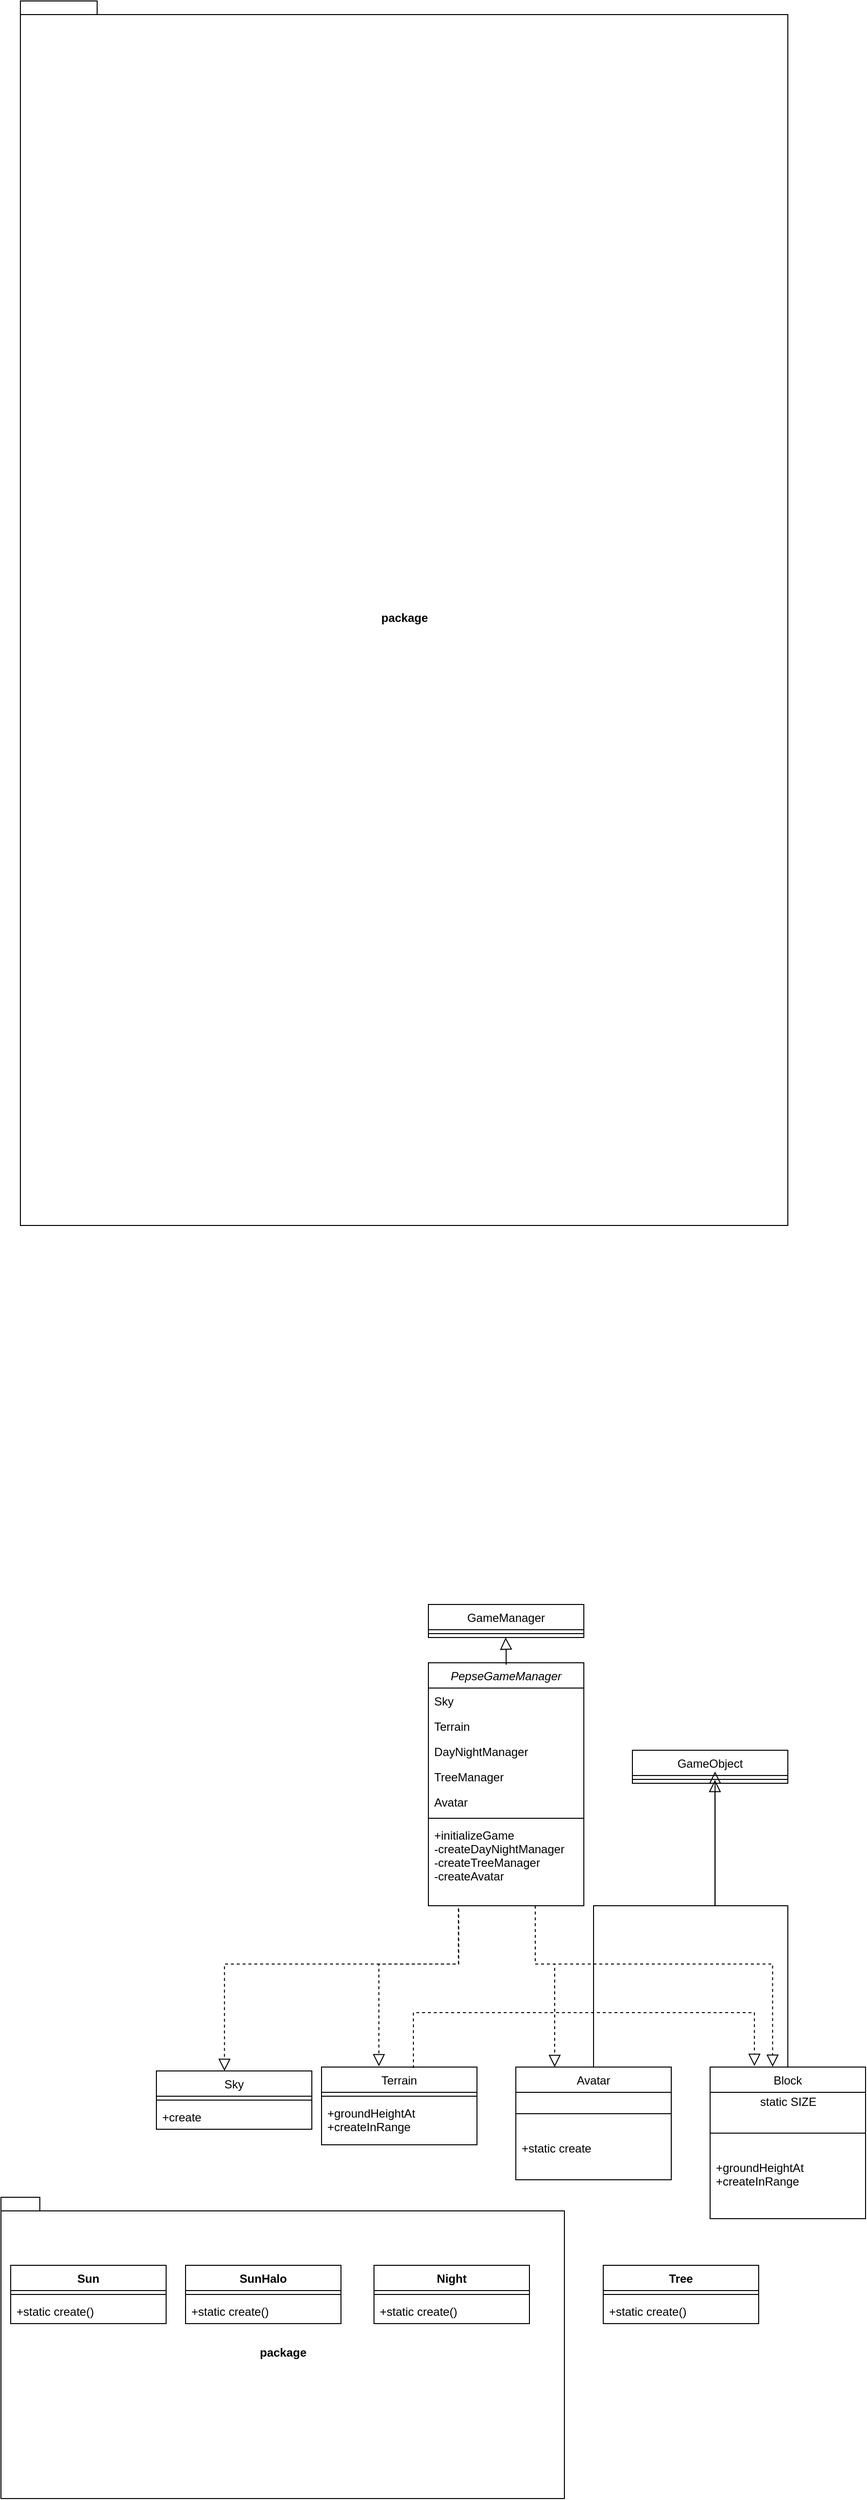 <mxfile version="15.8.7" type="device"><diagram id="C5RBs43oDa-KdzZeNtuy" name="Page-1"><mxGraphModel dx="1944" dy="3108" grid="1" gridSize="10" guides="1" tooltips="1" connect="1" arrows="1" fold="1" page="1" pageScale="1" pageWidth="827" pageHeight="1169" math="0" shadow="0"><root><mxCell id="WIyWlLk6GJQsqaUBKTNV-0"/><mxCell id="WIyWlLk6GJQsqaUBKTNV-1" parent="WIyWlLk6GJQsqaUBKTNV-0"/><mxCell id="zkfFHV4jXpPFQw0GAbJ--0" value="PepseGameManager" style="swimlane;fontStyle=2;align=center;verticalAlign=top;childLayout=stackLayout;horizontal=1;startSize=26;horizontalStack=0;resizeParent=1;resizeLast=0;collapsible=1;marginBottom=0;rounded=0;shadow=0;strokeWidth=1;" parent="WIyWlLk6GJQsqaUBKTNV-1" vertex="1"><mxGeometry x="310" y="-260" width="160" height="250" as="geometry"><mxRectangle x="230" y="140" width="160" height="26" as="alternateBounds"/></mxGeometry></mxCell><mxCell id="zkfFHV4jXpPFQw0GAbJ--1" value="Sky   " style="text;align=left;verticalAlign=top;spacingLeft=4;spacingRight=4;overflow=hidden;rotatable=0;points=[[0,0.5],[1,0.5]];portConstraint=eastwest;" parent="zkfFHV4jXpPFQw0GAbJ--0" vertex="1"><mxGeometry y="26" width="160" height="26" as="geometry"/></mxCell><mxCell id="zkfFHV4jXpPFQw0GAbJ--2" value="Terrain" style="text;align=left;verticalAlign=top;spacingLeft=4;spacingRight=4;overflow=hidden;rotatable=0;points=[[0,0.5],[1,0.5]];portConstraint=eastwest;rounded=0;shadow=0;html=0;" parent="zkfFHV4jXpPFQw0GAbJ--0" vertex="1"><mxGeometry y="52" width="160" height="26" as="geometry"/></mxCell><mxCell id="zkfFHV4jXpPFQw0GAbJ--3" value="DayNightManager" style="text;align=left;verticalAlign=top;spacingLeft=4;spacingRight=4;overflow=hidden;rotatable=0;points=[[0,0.5],[1,0.5]];portConstraint=eastwest;rounded=0;shadow=0;html=0;" parent="zkfFHV4jXpPFQw0GAbJ--0" vertex="1"><mxGeometry y="78" width="160" height="26" as="geometry"/></mxCell><mxCell id="Mqb6ByvQdHHBxqfatlpw-3" value="TreeManager" style="text;align=left;verticalAlign=top;spacingLeft=4;spacingRight=4;overflow=hidden;rotatable=0;points=[[0,0.5],[1,0.5]];portConstraint=eastwest;rounded=0;shadow=0;html=0;" parent="zkfFHV4jXpPFQw0GAbJ--0" vertex="1"><mxGeometry y="104" width="160" height="26" as="geometry"/></mxCell><mxCell id="Mqb6ByvQdHHBxqfatlpw-1" value="Avatar" style="text;align=left;verticalAlign=top;spacingLeft=4;spacingRight=4;overflow=hidden;rotatable=0;points=[[0,0.5],[1,0.5]];portConstraint=eastwest;rounded=0;shadow=0;html=0;" parent="zkfFHV4jXpPFQw0GAbJ--0" vertex="1"><mxGeometry y="130" width="160" height="26" as="geometry"/></mxCell><mxCell id="zkfFHV4jXpPFQw0GAbJ--4" value="" style="line;html=1;strokeWidth=1;align=left;verticalAlign=middle;spacingTop=-1;spacingLeft=3;spacingRight=3;rotatable=0;labelPosition=right;points=[];portConstraint=eastwest;" parent="zkfFHV4jXpPFQw0GAbJ--0" vertex="1"><mxGeometry y="156" width="160" height="8" as="geometry"/></mxCell><mxCell id="zkfFHV4jXpPFQw0GAbJ--5" value="+initializeGame&#10;-createDayNightManager&#10;-createTreeManager&#10;-createAvatar" style="text;align=left;verticalAlign=top;spacingLeft=4;spacingRight=4;overflow=hidden;rotatable=0;points=[[0,0.5],[1,0.5]];portConstraint=eastwest;" parent="zkfFHV4jXpPFQw0GAbJ--0" vertex="1"><mxGeometry y="164" width="160" height="86" as="geometry"/></mxCell><mxCell id="zkfFHV4jXpPFQw0GAbJ--17" value="Sky" style="swimlane;fontStyle=0;align=center;verticalAlign=top;childLayout=stackLayout;horizontal=1;startSize=26;horizontalStack=0;resizeParent=1;resizeLast=0;collapsible=1;marginBottom=0;rounded=0;shadow=0;strokeWidth=1;" parent="WIyWlLk6GJQsqaUBKTNV-1" vertex="1"><mxGeometry x="30" y="160" width="160" height="60" as="geometry"><mxRectangle x="550" y="140" width="160" height="26" as="alternateBounds"/></mxGeometry></mxCell><mxCell id="zkfFHV4jXpPFQw0GAbJ--23" value="" style="line;html=1;strokeWidth=1;align=left;verticalAlign=middle;spacingTop=-1;spacingLeft=3;spacingRight=3;rotatable=0;labelPosition=right;points=[];portConstraint=eastwest;" parent="zkfFHV4jXpPFQw0GAbJ--17" vertex="1"><mxGeometry y="26" width="160" height="8" as="geometry"/></mxCell><mxCell id="zkfFHV4jXpPFQw0GAbJ--24" value="+create" style="text;align=left;verticalAlign=top;spacingLeft=4;spacingRight=4;overflow=hidden;rotatable=0;points=[[0,0.5],[1,0.5]];portConstraint=eastwest;" parent="zkfFHV4jXpPFQw0GAbJ--17" vertex="1"><mxGeometry y="34" width="160" height="26" as="geometry"/></mxCell><mxCell id="Mqb6ByvQdHHBxqfatlpw-4" value="" style="endArrow=block;endSize=10;endFill=0;shadow=0;strokeWidth=1;rounded=0;edgeStyle=elbowEdgeStyle;elbow=vertical;" parent="WIyWlLk6GJQsqaUBKTNV-1" edge="1"><mxGeometry width="160" relative="1" as="geometry"><mxPoint x="390" y="-258" as="sourcePoint"/><mxPoint x="389.5" y="-286" as="targetPoint"/></mxGeometry></mxCell><mxCell id="Mqb6ByvQdHHBxqfatlpw-5" value="GameManager" style="swimlane;fontStyle=0;align=center;verticalAlign=top;childLayout=stackLayout;horizontal=1;startSize=26;horizontalStack=0;resizeParent=1;resizeLast=0;collapsible=1;marginBottom=0;rounded=0;shadow=0;strokeWidth=1;" parent="WIyWlLk6GJQsqaUBKTNV-1" vertex="1"><mxGeometry x="310" y="-320" width="160" height="34" as="geometry"><mxRectangle x="340" y="380" width="170" height="26" as="alternateBounds"/></mxGeometry></mxCell><mxCell id="Mqb6ByvQdHHBxqfatlpw-7" value="" style="line;html=1;strokeWidth=1;align=left;verticalAlign=middle;spacingTop=-1;spacingLeft=3;spacingRight=3;rotatable=0;labelPosition=right;points=[];portConstraint=eastwest;" parent="Mqb6ByvQdHHBxqfatlpw-5" vertex="1"><mxGeometry y="26" width="160" height="8" as="geometry"/></mxCell><mxCell id="Mqb6ByvQdHHBxqfatlpw-8" value="" style="endArrow=block;endSize=10;endFill=0;shadow=0;strokeWidth=1;rounded=0;edgeStyle=elbowEdgeStyle;elbow=vertical;exitX=0.5;exitY=0;exitDx=0;exitDy=0;entryX=0.531;entryY=0.565;entryDx=0;entryDy=0;entryPerimeter=0;" parent="WIyWlLk6GJQsqaUBKTNV-1" source="Mqb6ByvQdHHBxqfatlpw-28" edge="1" target="Mqb6ByvQdHHBxqfatlpw-10"><mxGeometry width="160" relative="1" as="geometry"><mxPoint x="549.5" y="20" as="sourcePoint"/><mxPoint x="549.5" y="-140" as="targetPoint"/><Array as="points"><mxPoint x="640" y="-10"/><mxPoint x="540" y="-40"/></Array></mxGeometry></mxCell><mxCell id="Mqb6ByvQdHHBxqfatlpw-9" value="GameObject" style="swimlane;fontStyle=0;align=center;verticalAlign=top;childLayout=stackLayout;horizontal=1;startSize=26;horizontalStack=0;resizeParent=1;resizeLast=0;collapsible=1;marginBottom=0;rounded=0;shadow=0;strokeWidth=1;" parent="WIyWlLk6GJQsqaUBKTNV-1" vertex="1"><mxGeometry x="520" y="-170" width="160" height="34" as="geometry"><mxRectangle x="340" y="380" width="170" height="26" as="alternateBounds"/></mxGeometry></mxCell><mxCell id="Mqb6ByvQdHHBxqfatlpw-10" value="" style="line;html=1;strokeWidth=1;align=left;verticalAlign=middle;spacingTop=-1;spacingLeft=3;spacingRight=3;rotatable=0;labelPosition=right;points=[];portConstraint=eastwest;" parent="Mqb6ByvQdHHBxqfatlpw-9" vertex="1"><mxGeometry y="26" width="160" height="8" as="geometry"/></mxCell><mxCell id="Mqb6ByvQdHHBxqfatlpw-13" value="Terrain" style="swimlane;fontStyle=0;align=center;verticalAlign=top;childLayout=stackLayout;horizontal=1;startSize=26;horizontalStack=0;resizeParent=1;resizeLast=0;collapsible=1;marginBottom=0;rounded=0;shadow=0;strokeWidth=1;" parent="WIyWlLk6GJQsqaUBKTNV-1" vertex="1"><mxGeometry x="200" y="156" width="160" height="80" as="geometry"><mxRectangle x="550" y="140" width="160" height="26" as="alternateBounds"/></mxGeometry></mxCell><mxCell id="Mqb6ByvQdHHBxqfatlpw-15" value="" style="line;html=1;strokeWidth=1;align=left;verticalAlign=middle;spacingTop=-1;spacingLeft=3;spacingRight=3;rotatable=0;labelPosition=right;points=[];portConstraint=eastwest;" parent="Mqb6ByvQdHHBxqfatlpw-13" vertex="1"><mxGeometry y="26" width="160" height="8" as="geometry"/></mxCell><mxCell id="Mqb6ByvQdHHBxqfatlpw-16" value="+groundHeightAt&#10;+createInRange" style="text;align=left;verticalAlign=top;spacingLeft=4;spacingRight=4;overflow=hidden;rotatable=0;points=[[0,0.5],[1,0.5]];portConstraint=eastwest;" parent="Mqb6ByvQdHHBxqfatlpw-13" vertex="1"><mxGeometry y="34" width="160" height="46" as="geometry"/></mxCell><mxCell id="Mqb6ByvQdHHBxqfatlpw-28" value="Block" style="swimlane;fontStyle=0;align=center;verticalAlign=top;childLayout=stackLayout;horizontal=1;startSize=26;horizontalStack=0;resizeParent=1;resizeLast=0;collapsible=1;marginBottom=0;rounded=0;shadow=0;strokeWidth=1;" parent="WIyWlLk6GJQsqaUBKTNV-1" vertex="1"><mxGeometry x="600" y="156" width="160" height="156" as="geometry"><mxRectangle x="550" y="140" width="160" height="26" as="alternateBounds"/></mxGeometry></mxCell><mxCell id="Mqb6ByvQdHHBxqfatlpw-31" value="static SIZE" style="text;html=1;align=center;verticalAlign=middle;resizable=0;points=[];autosize=1;strokeColor=none;fillColor=none;" parent="Mqb6ByvQdHHBxqfatlpw-28" vertex="1"><mxGeometry y="26" width="160" height="20" as="geometry"/></mxCell><mxCell id="Mqb6ByvQdHHBxqfatlpw-29" value="" style="line;html=1;strokeWidth=1;align=left;verticalAlign=middle;spacingTop=-1;spacingLeft=3;spacingRight=3;rotatable=0;labelPosition=right;points=[];portConstraint=eastwest;" parent="Mqb6ByvQdHHBxqfatlpw-28" vertex="1"><mxGeometry y="46" width="160" height="44" as="geometry"/></mxCell><mxCell id="Mqb6ByvQdHHBxqfatlpw-30" value="+groundHeightAt&#10;+createInRange" style="text;align=left;verticalAlign=top;spacingLeft=4;spacingRight=4;overflow=hidden;rotatable=0;points=[[0,0.5],[1,0.5]];portConstraint=eastwest;" parent="Mqb6ByvQdHHBxqfatlpw-28" vertex="1"><mxGeometry y="90" width="160" height="66" as="geometry"/></mxCell><mxCell id="Mqb6ByvQdHHBxqfatlpw-32" value="Avatar" style="swimlane;fontStyle=0;align=center;verticalAlign=top;childLayout=stackLayout;horizontal=1;startSize=26;horizontalStack=0;resizeParent=1;resizeLast=0;collapsible=1;marginBottom=0;rounded=0;shadow=0;strokeWidth=1;" parent="WIyWlLk6GJQsqaUBKTNV-1" vertex="1"><mxGeometry x="400" y="156" width="160" height="116" as="geometry"><mxRectangle x="550" y="140" width="160" height="26" as="alternateBounds"/></mxGeometry></mxCell><mxCell id="Mqb6ByvQdHHBxqfatlpw-33" value="" style="line;html=1;strokeWidth=1;align=left;verticalAlign=middle;spacingTop=-1;spacingLeft=3;spacingRight=3;rotatable=0;labelPosition=right;points=[];portConstraint=eastwest;" parent="Mqb6ByvQdHHBxqfatlpw-32" vertex="1"><mxGeometry y="26" width="160" height="44" as="geometry"/></mxCell><mxCell id="Mqb6ByvQdHHBxqfatlpw-34" value="+static create" style="text;align=left;verticalAlign=top;spacingLeft=4;spacingRight=4;overflow=hidden;rotatable=0;points=[[0,0.5],[1,0.5]];portConstraint=eastwest;" parent="Mqb6ByvQdHHBxqfatlpw-32" vertex="1"><mxGeometry y="70" width="160" height="46" as="geometry"/></mxCell><mxCell id="rHVpHbx0POr8MgH_vzPn-2" value="" style="endArrow=block;endSize=10;endFill=0;shadow=0;strokeWidth=1;rounded=0;edgeStyle=elbowEdgeStyle;elbow=vertical;exitX=0.5;exitY=0;exitDx=0;exitDy=0;entryX=0.532;entryY=0.645;entryDx=0;entryDy=0;entryPerimeter=0;" edge="1" parent="WIyWlLk6GJQsqaUBKTNV-1" source="Mqb6ByvQdHHBxqfatlpw-32" target="Mqb6ByvQdHHBxqfatlpw-9"><mxGeometry width="160" relative="1" as="geometry"><mxPoint x="690" y="166" as="sourcePoint"/><mxPoint x="605" y="-140" as="targetPoint"/><Array as="points"><mxPoint x="560" y="-10"/><mxPoint x="550" y="-30"/></Array></mxGeometry></mxCell><mxCell id="rHVpHbx0POr8MgH_vzPn-5" value="" style="endArrow=block;endSize=10;endFill=0;shadow=0;strokeWidth=1;rounded=0;edgeStyle=elbowEdgeStyle;elbow=vertical;dashed=1;exitX=0.195;exitY=1.04;exitDx=0;exitDy=0;exitPerimeter=0;entryX=0.438;entryY=0;entryDx=0;entryDy=0;entryPerimeter=0;" edge="1" parent="WIyWlLk6GJQsqaUBKTNV-1" source="zkfFHV4jXpPFQw0GAbJ--5" target="zkfFHV4jXpPFQw0GAbJ--17"><mxGeometry width="160" relative="1" as="geometry"><mxPoint x="490" y="166" as="sourcePoint"/><mxPoint x="130" y="70" as="targetPoint"/><Array as="points"><mxPoint x="370" y="50"/><mxPoint x="370" y="50"/><mxPoint x="560" y="-20"/></Array></mxGeometry></mxCell><mxCell id="rHVpHbx0POr8MgH_vzPn-6" value="" style="endArrow=block;endSize=10;endFill=0;shadow=0;strokeWidth=1;rounded=0;edgeStyle=elbowEdgeStyle;elbow=vertical;dashed=1;exitX=0.193;exitY=1.031;exitDx=0;exitDy=0;exitPerimeter=0;entryX=0.369;entryY=-0.01;entryDx=0;entryDy=0;entryPerimeter=0;" edge="1" parent="WIyWlLk6GJQsqaUBKTNV-1" source="zkfFHV4jXpPFQw0GAbJ--5" target="Mqb6ByvQdHHBxqfatlpw-13"><mxGeometry width="160" relative="1" as="geometry"><mxPoint x="200" y="200" as="sourcePoint"/><mxPoint x="260" y="150" as="targetPoint"/><Array as="points"><mxPoint x="380" y="50"/><mxPoint x="570" y="-10"/></Array></mxGeometry></mxCell><mxCell id="rHVpHbx0POr8MgH_vzPn-7" value="" style="endArrow=block;endSize=10;endFill=0;shadow=0;strokeWidth=1;rounded=0;edgeStyle=elbowEdgeStyle;elbow=vertical;dashed=1;entryX=0.25;entryY=0;entryDx=0;entryDy=0;" edge="1" parent="WIyWlLk6GJQsqaUBKTNV-1" target="Mqb6ByvQdHHBxqfatlpw-32"><mxGeometry width="160" relative="1" as="geometry"><mxPoint x="420" y="-10" as="sourcePoint"/><mxPoint x="470" y="-50" as="targetPoint"/><Array as="points"><mxPoint x="440" y="50"/><mxPoint x="580"/></Array></mxGeometry></mxCell><mxCell id="rHVpHbx0POr8MgH_vzPn-8" value="" style="endArrow=block;endSize=10;endFill=0;shadow=0;strokeWidth=1;rounded=0;edgeStyle=elbowEdgeStyle;elbow=vertical;dashed=1;entryX=0.402;entryY=-0.002;entryDx=0;entryDy=0;entryPerimeter=0;" edge="1" parent="WIyWlLk6GJQsqaUBKTNV-1" target="Mqb6ByvQdHHBxqfatlpw-28"><mxGeometry width="160" relative="1" as="geometry"><mxPoint x="420" y="-10" as="sourcePoint"/><mxPoint x="380" y="-10" as="targetPoint"/><Array as="points"><mxPoint x="530" y="50"/><mxPoint x="590" y="10"/></Array></mxGeometry></mxCell><mxCell id="rHVpHbx0POr8MgH_vzPn-10" value="package" style="shape=folder;fontStyle=1;spacingTop=10;tabWidth=40;tabHeight=14;tabPosition=left;html=1;gradientColor=#ffffff;gradientDirection=north;fillColor=none;" vertex="1" parent="WIyWlLk6GJQsqaUBKTNV-1"><mxGeometry x="-110" y="-1970" width="790" height="1260" as="geometry"/></mxCell><mxCell id="rHVpHbx0POr8MgH_vzPn-13" value="Sun" style="swimlane;fontStyle=1;align=center;verticalAlign=top;childLayout=stackLayout;horizontal=1;startSize=26;horizontalStack=0;resizeParent=1;resizeParentMax=0;resizeLast=0;collapsible=1;marginBottom=0;fillColor=none;gradientColor=#ffffff;gradientDirection=north;" vertex="1" parent="WIyWlLk6GJQsqaUBKTNV-1"><mxGeometry x="-120" y="360" width="160" height="60" as="geometry"/></mxCell><mxCell id="rHVpHbx0POr8MgH_vzPn-15" value="" style="line;strokeWidth=1;fillColor=none;align=left;verticalAlign=middle;spacingTop=-1;spacingLeft=3;spacingRight=3;rotatable=0;labelPosition=right;points=[];portConstraint=eastwest;" vertex="1" parent="rHVpHbx0POr8MgH_vzPn-13"><mxGeometry y="26" width="160" height="8" as="geometry"/></mxCell><mxCell id="rHVpHbx0POr8MgH_vzPn-16" value="+static create()" style="text;strokeColor=none;fillColor=none;align=left;verticalAlign=top;spacingLeft=4;spacingRight=4;overflow=hidden;rotatable=0;points=[[0,0.5],[1,0.5]];portConstraint=eastwest;" vertex="1" parent="rHVpHbx0POr8MgH_vzPn-13"><mxGeometry y="34" width="160" height="26" as="geometry"/></mxCell><mxCell id="rHVpHbx0POr8MgH_vzPn-17" value="SunHalo" style="swimlane;fontStyle=1;align=center;verticalAlign=top;childLayout=stackLayout;horizontal=1;startSize=26;horizontalStack=0;resizeParent=1;resizeParentMax=0;resizeLast=0;collapsible=1;marginBottom=0;fillColor=none;gradientColor=#ffffff;gradientDirection=north;" vertex="1" parent="WIyWlLk6GJQsqaUBKTNV-1"><mxGeometry x="60" y="360" width="160" height="60" as="geometry"/></mxCell><mxCell id="rHVpHbx0POr8MgH_vzPn-18" value="" style="line;strokeWidth=1;fillColor=none;align=left;verticalAlign=middle;spacingTop=-1;spacingLeft=3;spacingRight=3;rotatable=0;labelPosition=right;points=[];portConstraint=eastwest;" vertex="1" parent="rHVpHbx0POr8MgH_vzPn-17"><mxGeometry y="26" width="160" height="8" as="geometry"/></mxCell><mxCell id="rHVpHbx0POr8MgH_vzPn-19" value="+static create()" style="text;strokeColor=none;fillColor=none;align=left;verticalAlign=top;spacingLeft=4;spacingRight=4;overflow=hidden;rotatable=0;points=[[0,0.5],[1,0.5]];portConstraint=eastwest;" vertex="1" parent="rHVpHbx0POr8MgH_vzPn-17"><mxGeometry y="34" width="160" height="26" as="geometry"/></mxCell><mxCell id="rHVpHbx0POr8MgH_vzPn-20" value="Night" style="swimlane;fontStyle=1;align=center;verticalAlign=top;childLayout=stackLayout;horizontal=1;startSize=26;horizontalStack=0;resizeParent=1;resizeParentMax=0;resizeLast=0;collapsible=1;marginBottom=0;fillColor=none;gradientColor=#ffffff;gradientDirection=north;" vertex="1" parent="WIyWlLk6GJQsqaUBKTNV-1"><mxGeometry x="254" y="360" width="160" height="60" as="geometry"/></mxCell><mxCell id="rHVpHbx0POr8MgH_vzPn-21" value="" style="line;strokeWidth=1;fillColor=none;align=left;verticalAlign=middle;spacingTop=-1;spacingLeft=3;spacingRight=3;rotatable=0;labelPosition=right;points=[];portConstraint=eastwest;" vertex="1" parent="rHVpHbx0POr8MgH_vzPn-20"><mxGeometry y="26" width="160" height="8" as="geometry"/></mxCell><mxCell id="rHVpHbx0POr8MgH_vzPn-22" value="+static create()" style="text;strokeColor=none;fillColor=none;align=left;verticalAlign=top;spacingLeft=4;spacingRight=4;overflow=hidden;rotatable=0;points=[[0,0.5],[1,0.5]];portConstraint=eastwest;" vertex="1" parent="rHVpHbx0POr8MgH_vzPn-20"><mxGeometry y="34" width="160" height="26" as="geometry"/></mxCell><mxCell id="rHVpHbx0POr8MgH_vzPn-23" value="Tree" style="swimlane;fontStyle=1;align=center;verticalAlign=top;childLayout=stackLayout;horizontal=1;startSize=26;horizontalStack=0;resizeParent=1;resizeParentMax=0;resizeLast=0;collapsible=1;marginBottom=0;fillColor=none;gradientColor=#ffffff;gradientDirection=north;" vertex="1" parent="WIyWlLk6GJQsqaUBKTNV-1"><mxGeometry x="490" y="360" width="160" height="60" as="geometry"/></mxCell><mxCell id="rHVpHbx0POr8MgH_vzPn-24" value="" style="line;strokeWidth=1;fillColor=none;align=left;verticalAlign=middle;spacingTop=-1;spacingLeft=3;spacingRight=3;rotatable=0;labelPosition=right;points=[];portConstraint=eastwest;" vertex="1" parent="rHVpHbx0POr8MgH_vzPn-23"><mxGeometry y="26" width="160" height="8" as="geometry"/></mxCell><mxCell id="rHVpHbx0POr8MgH_vzPn-25" value="+static create()" style="text;strokeColor=none;fillColor=none;align=left;verticalAlign=top;spacingLeft=4;spacingRight=4;overflow=hidden;rotatable=0;points=[[0,0.5],[1,0.5]];portConstraint=eastwest;" vertex="1" parent="rHVpHbx0POr8MgH_vzPn-23"><mxGeometry y="34" width="160" height="26" as="geometry"/></mxCell><mxCell id="rHVpHbx0POr8MgH_vzPn-26" value="" style="endArrow=block;endSize=10;endFill=0;shadow=0;strokeWidth=1;rounded=0;edgeStyle=elbowEdgeStyle;elbow=vertical;dashed=1;exitX=0.591;exitY=0.013;exitDx=0;exitDy=0;exitPerimeter=0;entryX=0.285;entryY=-0.007;entryDx=0;entryDy=0;entryPerimeter=0;" edge="1" parent="WIyWlLk6GJQsqaUBKTNV-1" source="Mqb6ByvQdHHBxqfatlpw-13" target="Mqb6ByvQdHHBxqfatlpw-28"><mxGeometry width="160" relative="1" as="geometry"><mxPoint x="290" y="166.0" as="sourcePoint"/><mxPoint x="650" y="150" as="targetPoint"/><Array as="points"><mxPoint x="470" y="100"/><mxPoint x="580"/></Array></mxGeometry></mxCell><mxCell id="rHVpHbx0POr8MgH_vzPn-28" value="package" style="shape=folder;fontStyle=1;spacingTop=10;tabWidth=40;tabHeight=14;tabPosition=left;html=1;fillColor=none;gradientColor=#ffffff;gradientDirection=north;" vertex="1" parent="WIyWlLk6GJQsqaUBKTNV-1"><mxGeometry x="-130" y="290" width="580" height="310" as="geometry"/></mxCell></root></mxGraphModel></diagram></mxfile>